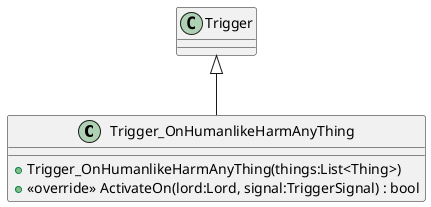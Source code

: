 @startuml
class Trigger_OnHumanlikeHarmAnyThing {
    + Trigger_OnHumanlikeHarmAnyThing(things:List<Thing>)
    + <<override>> ActivateOn(lord:Lord, signal:TriggerSignal) : bool
}
Trigger <|-- Trigger_OnHumanlikeHarmAnyThing
@enduml
